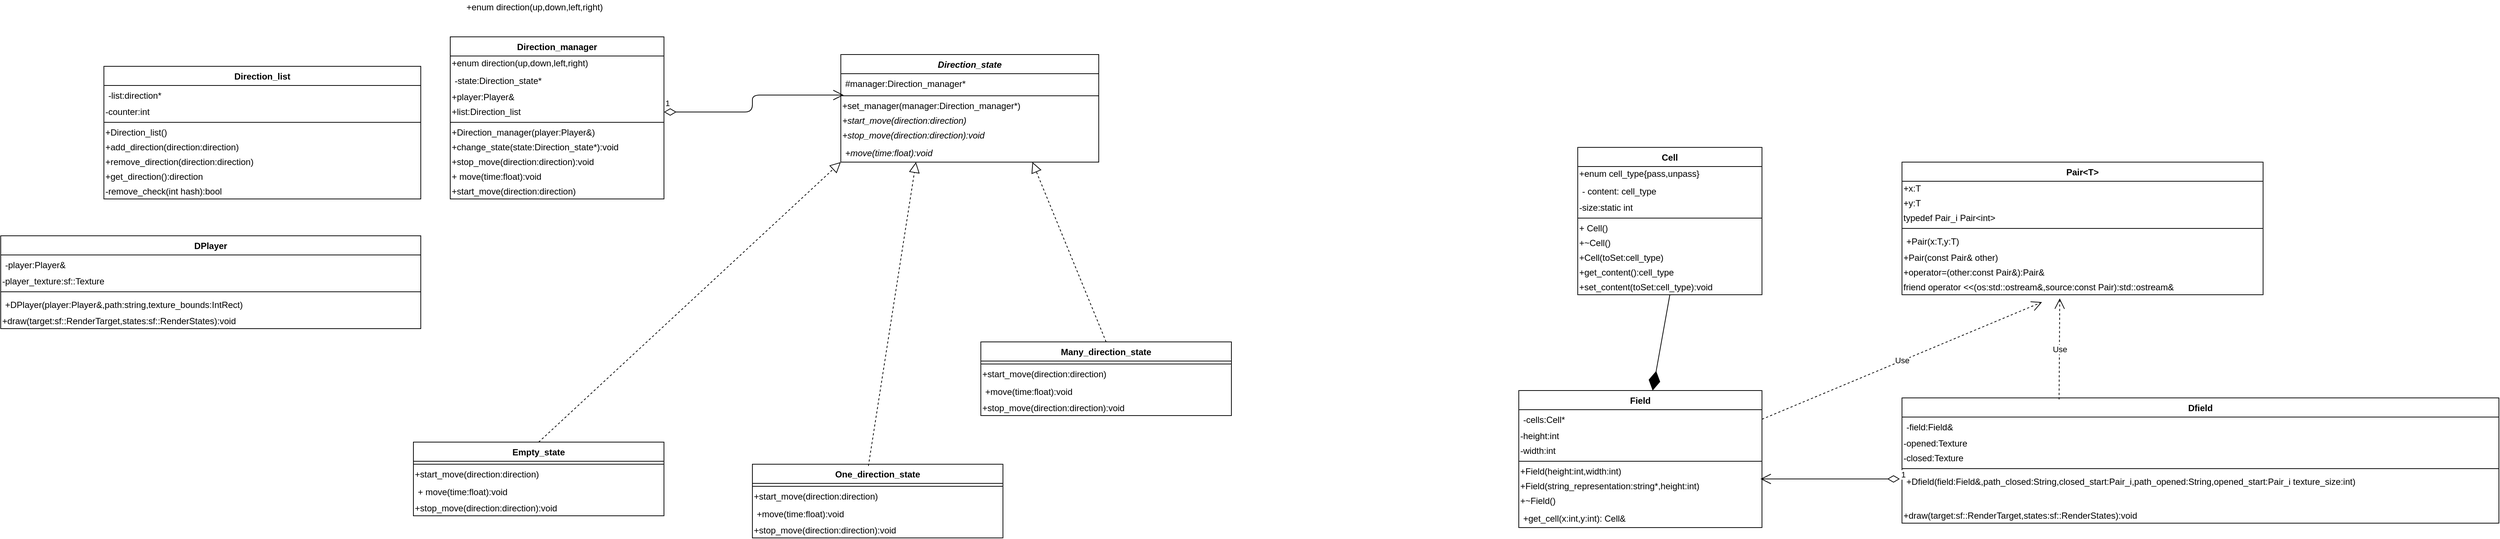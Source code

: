 <mxfile version="14.5.7" type="github">
  <diagram name="Page-1" id="e7e014a7-5840-1c2e-5031-d8a46d1fe8dd">
    <mxGraphModel dx="3139" dy="487" grid="1" gridSize="10" guides="1" tooltips="1" connect="1" arrows="1" fold="1" page="1" pageScale="1" pageWidth="1169" pageHeight="826" background="#ffffff" math="0" shadow="0">
      <root>
        <mxCell id="0" />
        <mxCell id="1" parent="0" />
        <mxCell id="MpmSZw6heoh9v0yhd0qV-53" value="Cell" style="swimlane;fontStyle=1;align=center;verticalAlign=top;childLayout=stackLayout;horizontal=1;startSize=26;horizontalStack=0;resizeParent=1;resizeParentMax=0;resizeLast=0;collapsible=1;marginBottom=0;" parent="1" vertex="1">
          <mxGeometry x="600" y="210" width="250" height="200" as="geometry" />
        </mxCell>
        <mxCell id="MpmSZw6heoh9v0yhd0qV-70" value="&lt;div align=&quot;left&quot;&gt;+enum cell_type{pass,unpass}&lt;/div&gt;" style="text;html=1;strokeColor=none;fillColor=none;align=left;verticalAlign=middle;whiteSpace=wrap;rounded=0;" parent="MpmSZw6heoh9v0yhd0qV-53" vertex="1">
          <mxGeometry y="26" width="250" height="20" as="geometry" />
        </mxCell>
        <mxCell id="MpmSZw6heoh9v0yhd0qV-54" value="- content: cell_type" style="text;strokeColor=none;fillColor=none;align=left;verticalAlign=top;spacingLeft=4;spacingRight=4;overflow=hidden;rotatable=0;points=[[0,0.5],[1,0.5]];portConstraint=eastwest;" parent="MpmSZw6heoh9v0yhd0qV-53" vertex="1">
          <mxGeometry y="46" width="250" height="26" as="geometry" />
        </mxCell>
        <mxCell id="kN8OmJiP3MsgrToV_cUY-2" value="&lt;div align=&quot;left&quot;&gt;-size:static int&lt;/div&gt;" style="text;html=1;strokeColor=none;fillColor=none;align=left;verticalAlign=middle;whiteSpace=wrap;rounded=0;" parent="MpmSZw6heoh9v0yhd0qV-53" vertex="1">
          <mxGeometry y="72" width="250" height="20" as="geometry" />
        </mxCell>
        <mxCell id="MpmSZw6heoh9v0yhd0qV-55" value="" style="line;strokeWidth=1;fillColor=none;align=left;verticalAlign=middle;spacingTop=-1;spacingLeft=3;spacingRight=3;rotatable=0;labelPosition=right;points=[];portConstraint=eastwest;" parent="MpmSZw6heoh9v0yhd0qV-53" vertex="1">
          <mxGeometry y="92" width="250" height="8" as="geometry" />
        </mxCell>
        <mxCell id="MpmSZw6heoh9v0yhd0qV-74" value="&lt;div align=&quot;left&quot;&gt;+ Cell()&lt;/div&gt;" style="text;html=1;strokeColor=none;fillColor=none;align=left;verticalAlign=middle;whiteSpace=wrap;rounded=0;" parent="MpmSZw6heoh9v0yhd0qV-53" vertex="1">
          <mxGeometry y="100" width="250" height="20" as="geometry" />
        </mxCell>
        <mxCell id="MpmSZw6heoh9v0yhd0qV-67" value="&lt;div align=&quot;left&quot;&gt;+~Cell()&lt;/div&gt;" style="text;html=1;strokeColor=none;fillColor=none;align=left;verticalAlign=middle;whiteSpace=wrap;rounded=0;" parent="MpmSZw6heoh9v0yhd0qV-53" vertex="1">
          <mxGeometry y="120" width="250" height="20" as="geometry" />
        </mxCell>
        <mxCell id="MpmSZw6heoh9v0yhd0qV-66" value="&lt;div align=&quot;left&quot;&gt;+Cell(toSet:cell_type)&lt;/div&gt;" style="text;html=1;strokeColor=none;fillColor=none;align=left;verticalAlign=middle;whiteSpace=wrap;rounded=0;" parent="MpmSZw6heoh9v0yhd0qV-53" vertex="1">
          <mxGeometry y="140" width="250" height="20" as="geometry" />
        </mxCell>
        <mxCell id="MpmSZw6heoh9v0yhd0qV-69" value="&lt;div align=&quot;left&quot;&gt;+get_content():cell_type&lt;/div&gt;" style="text;html=1;strokeColor=none;fillColor=none;align=left;verticalAlign=middle;whiteSpace=wrap;rounded=0;" parent="MpmSZw6heoh9v0yhd0qV-53" vertex="1">
          <mxGeometry y="160" width="250" height="20" as="geometry" />
        </mxCell>
        <mxCell id="MpmSZw6heoh9v0yhd0qV-75" value="&lt;div align=&quot;left&quot;&gt;+set_content(toSet:cell_type):void&lt;br&gt;&lt;/div&gt;" style="text;html=1;strokeColor=none;fillColor=none;align=left;verticalAlign=middle;whiteSpace=wrap;rounded=0;" parent="MpmSZw6heoh9v0yhd0qV-53" vertex="1">
          <mxGeometry y="180" width="250" height="20" as="geometry" />
        </mxCell>
        <mxCell id="MpmSZw6heoh9v0yhd0qV-57" value="Field" style="swimlane;fontStyle=1;align=center;verticalAlign=top;childLayout=stackLayout;horizontal=1;startSize=26;horizontalStack=0;resizeParent=1;resizeParentMax=0;resizeLast=0;collapsible=1;marginBottom=0;" parent="1" vertex="1">
          <mxGeometry x="520" y="540" width="330" height="186" as="geometry" />
        </mxCell>
        <mxCell id="MpmSZw6heoh9v0yhd0qV-58" value="-cells:Cell*" style="text;strokeColor=none;fillColor=none;align=left;verticalAlign=top;spacingLeft=4;spacingRight=4;overflow=hidden;rotatable=0;points=[[0,0.5],[1,0.5]];portConstraint=eastwest;" parent="MpmSZw6heoh9v0yhd0qV-57" vertex="1">
          <mxGeometry y="26" width="330" height="26" as="geometry" />
        </mxCell>
        <mxCell id="MpmSZw6heoh9v0yhd0qV-64" value="&lt;div align=&quot;left&quot;&gt;-height:int&lt;br&gt;&lt;/div&gt;" style="text;html=1;strokeColor=none;fillColor=none;align=left;verticalAlign=middle;whiteSpace=wrap;rounded=0;" parent="MpmSZw6heoh9v0yhd0qV-57" vertex="1">
          <mxGeometry y="52" width="330" height="20" as="geometry" />
        </mxCell>
        <mxCell id="MpmSZw6heoh9v0yhd0qV-65" value="&lt;div align=&quot;left&quot;&gt;-width:int&lt;/div&gt;" style="text;html=1;strokeColor=none;fillColor=none;align=left;verticalAlign=middle;whiteSpace=wrap;rounded=0;" parent="MpmSZw6heoh9v0yhd0qV-57" vertex="1">
          <mxGeometry y="72" width="330" height="20" as="geometry" />
        </mxCell>
        <mxCell id="MpmSZw6heoh9v0yhd0qV-59" value="" style="line;strokeWidth=1;fillColor=none;align=left;verticalAlign=middle;spacingTop=-1;spacingLeft=3;spacingRight=3;rotatable=0;labelPosition=right;points=[];portConstraint=eastwest;" parent="MpmSZw6heoh9v0yhd0qV-57" vertex="1">
          <mxGeometry y="92" width="330" height="8" as="geometry" />
        </mxCell>
        <mxCell id="MpmSZw6heoh9v0yhd0qV-81" value="&lt;div align=&quot;left&quot;&gt;+Field(height:int,width:int)&lt;/div&gt;" style="text;html=1;strokeColor=none;fillColor=none;align=left;verticalAlign=middle;whiteSpace=wrap;rounded=0;" parent="MpmSZw6heoh9v0yhd0qV-57" vertex="1">
          <mxGeometry y="100" width="330" height="20" as="geometry" />
        </mxCell>
        <mxCell id="MpmSZw6heoh9v0yhd0qV-82" value="&lt;div align=&quot;left&quot;&gt;+Field(string_representation:string*,height:int)&lt;/div&gt;" style="text;html=1;strokeColor=none;fillColor=none;align=left;verticalAlign=middle;whiteSpace=wrap;rounded=0;" parent="MpmSZw6heoh9v0yhd0qV-57" vertex="1">
          <mxGeometry y="120" width="330" height="20" as="geometry" />
        </mxCell>
        <mxCell id="Y_DRZbf8Gvfk2xtCwnfg-22" value="&lt;div align=&quot;left&quot;&gt;+~Field()&lt;/div&gt;" style="text;html=1;strokeColor=none;fillColor=none;align=left;verticalAlign=middle;whiteSpace=wrap;rounded=0;" parent="MpmSZw6heoh9v0yhd0qV-57" vertex="1">
          <mxGeometry y="140" width="330" height="20" as="geometry" />
        </mxCell>
        <mxCell id="MpmSZw6heoh9v0yhd0qV-60" value="+get_cell(x:int,y:int): Cell&amp; " style="text;strokeColor=none;fillColor=none;align=left;verticalAlign=top;spacingLeft=4;spacingRight=4;overflow=hidden;rotatable=0;points=[[0,0.5],[1,0.5]];portConstraint=eastwest;" parent="MpmSZw6heoh9v0yhd0qV-57" vertex="1">
          <mxGeometry y="160" width="330" height="26" as="geometry" />
        </mxCell>
        <mxCell id="7PPTtW4vlPHc0rOXR-Uv-21" value="Use" style="endArrow=open;endSize=12;dashed=1;html=1;entryX=1;entryY=0.5;entryDx=0;entryDy=0;exitX=1;exitY=0.5;exitDx=0;exitDy=0;" parent="MpmSZw6heoh9v0yhd0qV-57" source="MpmSZw6heoh9v0yhd0qV-58" edge="1">
          <mxGeometry width="160" relative="1" as="geometry">
            <mxPoint x="480" y="-10" as="sourcePoint" />
            <mxPoint x="710" y="-120" as="targetPoint" />
          </mxGeometry>
        </mxCell>
        <mxCell id="MpmSZw6heoh9v0yhd0qV-76" value="" style="endArrow=diamondThin;endFill=1;endSize=24;html=1;exitX=0.5;exitY=1;exitDx=0;exitDy=0;" parent="1" source="MpmSZw6heoh9v0yhd0qV-75" target="MpmSZw6heoh9v0yhd0qV-57" edge="1">
          <mxGeometry width="160" relative="1" as="geometry">
            <mxPoint x="690" y="510" as="sourcePoint" />
            <mxPoint x="850" y="510" as="targetPoint" />
          </mxGeometry>
        </mxCell>
        <mxCell id="MpmSZw6heoh9v0yhd0qV-77" value="Dfield" style="swimlane;fontStyle=1;align=center;verticalAlign=top;childLayout=stackLayout;horizontal=1;startSize=26;horizontalStack=0;resizeParent=1;resizeParentMax=0;resizeLast=0;collapsible=1;marginBottom=0;" parent="1" vertex="1">
          <mxGeometry x="1040" y="550" width="810" height="170" as="geometry" />
        </mxCell>
        <mxCell id="MpmSZw6heoh9v0yhd0qV-78" value="-field:Field&amp;" style="text;strokeColor=none;fillColor=none;align=left;verticalAlign=top;spacingLeft=4;spacingRight=4;overflow=hidden;rotatable=0;points=[[0,0.5],[1,0.5]];portConstraint=eastwest;" parent="MpmSZw6heoh9v0yhd0qV-77" vertex="1">
          <mxGeometry y="26" width="810" height="26" as="geometry" />
        </mxCell>
        <mxCell id="Y_DRZbf8Gvfk2xtCwnfg-1" value="&lt;div align=&quot;left&quot;&gt;-opened:Texture&lt;br&gt;&lt;/div&gt;" style="text;html=1;strokeColor=none;fillColor=none;align=left;verticalAlign=middle;whiteSpace=wrap;rounded=0;" parent="MpmSZw6heoh9v0yhd0qV-77" vertex="1">
          <mxGeometry y="52" width="810" height="20" as="geometry" />
        </mxCell>
        <mxCell id="Y_DRZbf8Gvfk2xtCwnfg-13" value="&lt;div align=&quot;left&quot;&gt;-closed:Texture&lt;/div&gt;" style="text;html=1;strokeColor=none;fillColor=none;align=left;verticalAlign=middle;whiteSpace=wrap;rounded=0;" parent="MpmSZw6heoh9v0yhd0qV-77" vertex="1">
          <mxGeometry y="72" width="810" height="20" as="geometry" />
        </mxCell>
        <mxCell id="MpmSZw6heoh9v0yhd0qV-79" value="" style="line;strokeWidth=1;fillColor=none;align=left;verticalAlign=middle;spacingTop=-1;spacingLeft=3;spacingRight=3;rotatable=0;labelPosition=right;points=[];portConstraint=eastwest;" parent="MpmSZw6heoh9v0yhd0qV-77" vertex="1">
          <mxGeometry y="92" width="810" height="8" as="geometry" />
        </mxCell>
        <mxCell id="MpmSZw6heoh9v0yhd0qV-80" value="+Dfield(field:Field&amp;,path_closed:String,closed_start:Pair_i,path_opened:String,opened_start:Pair_i texture_size:int)" style="text;strokeColor=none;fillColor=none;align=left;verticalAlign=top;spacingLeft=4;spacingRight=4;overflow=hidden;rotatable=0;points=[[0,0.5],[1,0.5]];portConstraint=eastwest;" parent="MpmSZw6heoh9v0yhd0qV-77" vertex="1">
          <mxGeometry y="100" width="810" height="50" as="geometry" />
        </mxCell>
        <mxCell id="7PPTtW4vlPHc0rOXR-Uv-1" value="&lt;div align=&quot;left&quot;&gt;+draw(target:sf::RenderTarget,states:sf::RenderStates):void&lt;/div&gt;" style="text;html=1;strokeColor=none;fillColor=none;align=left;verticalAlign=middle;whiteSpace=wrap;rounded=0;" parent="MpmSZw6heoh9v0yhd0qV-77" vertex="1">
          <mxGeometry y="150" width="810" height="20" as="geometry" />
        </mxCell>
        <mxCell id="7PPTtW4vlPHc0rOXR-Uv-5" value="1" style="endArrow=open;html=1;endSize=12;startArrow=diamondThin;startSize=14;startFill=0;edgeStyle=orthogonalEdgeStyle;align=left;verticalAlign=bottom;" parent="1" edge="1">
          <mxGeometry x="-1" y="3" relative="1" as="geometry">
            <mxPoint x="1037" y="660" as="sourcePoint" />
            <mxPoint x="848" y="660" as="targetPoint" />
          </mxGeometry>
        </mxCell>
        <mxCell id="7PPTtW4vlPHc0rOXR-Uv-6" value="Pair&lt;T&gt;" style="swimlane;fontStyle=1;align=center;verticalAlign=top;childLayout=stackLayout;horizontal=1;startSize=26;horizontalStack=0;resizeParent=1;resizeParentMax=0;resizeLast=0;collapsible=1;marginBottom=0;" parent="1" vertex="1">
          <mxGeometry x="1040" y="230" width="490" height="180" as="geometry" />
        </mxCell>
        <mxCell id="7PPTtW4vlPHc0rOXR-Uv-11" value="+x:T" style="text;html=1;strokeColor=none;fillColor=none;align=left;verticalAlign=middle;whiteSpace=wrap;rounded=0;" parent="7PPTtW4vlPHc0rOXR-Uv-6" vertex="1">
          <mxGeometry y="26" width="490" height="20" as="geometry" />
        </mxCell>
        <mxCell id="7PPTtW4vlPHc0rOXR-Uv-10" value="&lt;div align=&quot;left&quot;&gt;+y:T&lt;/div&gt;" style="text;html=1;strokeColor=none;fillColor=none;align=left;verticalAlign=middle;whiteSpace=wrap;rounded=0;" parent="7PPTtW4vlPHc0rOXR-Uv-6" vertex="1">
          <mxGeometry y="46" width="490" height="20" as="geometry" />
        </mxCell>
        <mxCell id="7PPTtW4vlPHc0rOXR-Uv-18" value="&lt;div align=&quot;left&quot;&gt;typedef Pair_i Pair&amp;lt;int&amp;gt;&lt;/div&gt;" style="text;html=1;strokeColor=none;fillColor=none;align=left;verticalAlign=middle;whiteSpace=wrap;rounded=0;" parent="7PPTtW4vlPHc0rOXR-Uv-6" vertex="1">
          <mxGeometry y="66" width="490" height="20" as="geometry" />
        </mxCell>
        <mxCell id="7PPTtW4vlPHc0rOXR-Uv-8" value="" style="line;strokeWidth=1;fillColor=none;align=left;verticalAlign=middle;spacingTop=-1;spacingLeft=3;spacingRight=3;rotatable=0;labelPosition=right;points=[];portConstraint=eastwest;" parent="7PPTtW4vlPHc0rOXR-Uv-6" vertex="1">
          <mxGeometry y="86" width="490" height="8" as="geometry" />
        </mxCell>
        <mxCell id="7PPTtW4vlPHc0rOXR-Uv-9" value="+Pair(x:T,y:T)" style="text;strokeColor=none;fillColor=none;align=left;verticalAlign=top;spacingLeft=4;spacingRight=4;overflow=hidden;rotatable=0;points=[[0,0.5],[1,0.5]];portConstraint=eastwest;" parent="7PPTtW4vlPHc0rOXR-Uv-6" vertex="1">
          <mxGeometry y="94" width="490" height="26" as="geometry" />
        </mxCell>
        <mxCell id="7PPTtW4vlPHc0rOXR-Uv-12" value="&lt;div align=&quot;left&quot;&gt;+Pair(const Pair&amp;amp; other)&lt;br&gt;&lt;/div&gt;" style="text;html=1;strokeColor=none;fillColor=none;align=left;verticalAlign=middle;whiteSpace=wrap;rounded=0;" parent="7PPTtW4vlPHc0rOXR-Uv-6" vertex="1">
          <mxGeometry y="120" width="490" height="20" as="geometry" />
        </mxCell>
        <mxCell id="7PPTtW4vlPHc0rOXR-Uv-15" value="&lt;div align=&quot;left&quot;&gt;+operator=(other:const Pair&amp;amp;):Pair&amp;amp;&lt;br&gt;&lt;/div&gt;" style="text;html=1;strokeColor=none;fillColor=none;align=left;verticalAlign=middle;whiteSpace=wrap;rounded=0;" parent="7PPTtW4vlPHc0rOXR-Uv-6" vertex="1">
          <mxGeometry y="140" width="490" height="20" as="geometry" />
        </mxCell>
        <mxCell id="7PPTtW4vlPHc0rOXR-Uv-17" value="&lt;div&gt;friend operator &amp;lt;&amp;lt;(os:std::ostream&amp;amp;,source:const Pair):std::ostream&amp;amp;&lt;br&gt;&lt;/div&gt;" style="text;html=1;strokeColor=none;fillColor=none;align=left;verticalAlign=middle;whiteSpace=wrap;rounded=0;" parent="7PPTtW4vlPHc0rOXR-Uv-6" vertex="1">
          <mxGeometry y="160" width="490" height="20" as="geometry" />
        </mxCell>
        <mxCell id="7PPTtW4vlPHc0rOXR-Uv-19" value="Use" style="endArrow=open;endSize=12;dashed=1;html=1;entryX=0.392;entryY=1.25;entryDx=0;entryDy=0;exitX=0.236;exitY=0.011;exitDx=0;exitDy=0;exitPerimeter=0;entryPerimeter=0;" parent="1" edge="1">
          <mxGeometry width="160" relative="1" as="geometry">
            <mxPoint x="1253.16" y="552.09" as="sourcePoint" />
            <mxPoint x="1254.08" y="415" as="targetPoint" />
          </mxGeometry>
        </mxCell>
        <mxCell id="LGpfkNOpEjkACR8kou12-1" value="Direction_manager" style="swimlane;fontStyle=1;align=center;verticalAlign=top;childLayout=stackLayout;horizontal=1;startSize=26;horizontalStack=0;resizeParent=1;resizeParentMax=0;resizeLast=0;collapsible=1;marginBottom=0;" parent="1" vertex="1">
          <mxGeometry x="-930" y="60" width="290" height="220" as="geometry" />
        </mxCell>
        <mxCell id="LGpfkNOpEjkACR8kou12-35" value="&lt;div align=&quot;left&quot;&gt;+enum direction(up,down,left,right)&lt;br&gt;&lt;/div&gt;" style="text;html=1;strokeColor=none;fillColor=none;align=left;verticalAlign=middle;whiteSpace=wrap;rounded=0;" parent="LGpfkNOpEjkACR8kou12-1" vertex="1">
          <mxGeometry y="26" width="290" height="20" as="geometry" />
        </mxCell>
        <mxCell id="LGpfkNOpEjkACR8kou12-2" value="-state:Direction_state*" style="text;strokeColor=none;fillColor=none;align=left;verticalAlign=top;spacingLeft=4;spacingRight=4;overflow=hidden;rotatable=0;points=[[0,0.5],[1,0.5]];portConstraint=eastwest;" parent="LGpfkNOpEjkACR8kou12-1" vertex="1">
          <mxGeometry y="46" width="290" height="26" as="geometry" />
        </mxCell>
        <mxCell id="bZ3cJJrWvmUA5AiKP7kB-26" value="+player:Player&amp;amp;" style="text;html=1;strokeColor=none;fillColor=none;align=left;verticalAlign=middle;whiteSpace=wrap;rounded=0;" parent="LGpfkNOpEjkACR8kou12-1" vertex="1">
          <mxGeometry y="72" width="290" height="20" as="geometry" />
        </mxCell>
        <mxCell id="LGpfkNOpEjkACR8kou12-31" value="&lt;div&gt;+list:Direction_list&lt;br&gt;&lt;/div&gt;" style="text;html=1;strokeColor=none;fillColor=none;align=left;verticalAlign=middle;whiteSpace=wrap;rounded=0;" parent="LGpfkNOpEjkACR8kou12-1" vertex="1">
          <mxGeometry y="92" width="290" height="20" as="geometry" />
        </mxCell>
        <mxCell id="LGpfkNOpEjkACR8kou12-3" value="" style="line;strokeWidth=1;fillColor=none;align=left;verticalAlign=middle;spacingTop=-1;spacingLeft=3;spacingRight=3;rotatable=0;labelPosition=right;points=[];portConstraint=eastwest;" parent="LGpfkNOpEjkACR8kou12-1" vertex="1">
          <mxGeometry y="112" width="290" height="8" as="geometry" />
        </mxCell>
        <mxCell id="bZ3cJJrWvmUA5AiKP7kB-2" value="+Direction_manager(player:Player&amp;amp;)" style="text;html=1;strokeColor=none;fillColor=none;align=left;verticalAlign=middle;whiteSpace=wrap;rounded=0;" parent="LGpfkNOpEjkACR8kou12-1" vertex="1">
          <mxGeometry y="120" width="290" height="20" as="geometry" />
        </mxCell>
        <mxCell id="bZ3cJJrWvmUA5AiKP7kB-3" value="+change_state(state:Direction_state*):void" style="text;html=1;strokeColor=none;fillColor=none;align=left;verticalAlign=middle;whiteSpace=wrap;rounded=0;" parent="LGpfkNOpEjkACR8kou12-1" vertex="1">
          <mxGeometry y="140" width="290" height="20" as="geometry" />
        </mxCell>
        <mxCell id="bZ3cJJrWvmUA5AiKP7kB-19" value="&lt;div align=&quot;left&quot;&gt;+stop_move(direction:direction):void&lt;/div&gt;" style="text;html=1;strokeColor=none;fillColor=none;align=left;verticalAlign=middle;whiteSpace=wrap;rounded=0;" parent="LGpfkNOpEjkACR8kou12-1" vertex="1">
          <mxGeometry y="160" width="290" height="20" as="geometry" />
        </mxCell>
        <mxCell id="bZ3cJJrWvmUA5AiKP7kB-1" value="&lt;div align=&quot;left&quot;&gt;+ move(time:float):void &lt;/div&gt;" style="text;html=1;strokeColor=none;fillColor=none;align=left;verticalAlign=middle;whiteSpace=wrap;rounded=0;" parent="LGpfkNOpEjkACR8kou12-1" vertex="1">
          <mxGeometry y="180" width="290" height="20" as="geometry" />
        </mxCell>
        <mxCell id="bZ3cJJrWvmUA5AiKP7kB-24" value="+start_move(direction:direction)" style="text;html=1;strokeColor=none;fillColor=none;align=left;verticalAlign=middle;whiteSpace=wrap;rounded=0;" parent="LGpfkNOpEjkACR8kou12-1" vertex="1">
          <mxGeometry y="200" width="290" height="20" as="geometry" />
        </mxCell>
        <mxCell id="LGpfkNOpEjkACR8kou12-5" value="Direction_state" style="swimlane;fontStyle=3;align=center;verticalAlign=top;childLayout=stackLayout;horizontal=1;startSize=26;horizontalStack=0;resizeParent=1;resizeParentMax=0;resizeLast=0;collapsible=1;marginBottom=0;" parent="1" vertex="1">
          <mxGeometry x="-400" y="84" width="350" height="146" as="geometry" />
        </mxCell>
        <mxCell id="LGpfkNOpEjkACR8kou12-6" value="#manager:Direction_manager*" style="text;strokeColor=none;fillColor=none;align=left;verticalAlign=top;spacingLeft=4;spacingRight=4;overflow=hidden;rotatable=0;points=[[0,0.5],[1,0.5]];portConstraint=eastwest;" parent="LGpfkNOpEjkACR8kou12-5" vertex="1">
          <mxGeometry y="26" width="350" height="26" as="geometry" />
        </mxCell>
        <mxCell id="LGpfkNOpEjkACR8kou12-7" value="" style="line;strokeWidth=1;fillColor=none;align=left;verticalAlign=middle;spacingTop=-1;spacingLeft=3;spacingRight=3;rotatable=0;labelPosition=right;points=[];portConstraint=eastwest;" parent="LGpfkNOpEjkACR8kou12-5" vertex="1">
          <mxGeometry y="52" width="350" height="8" as="geometry" />
        </mxCell>
        <mxCell id="bZ3cJJrWvmUA5AiKP7kB-29" value="+set_manager(manager:Direction_manager*)" style="text;html=1;strokeColor=none;fillColor=none;align=left;verticalAlign=middle;whiteSpace=wrap;rounded=0;" parent="LGpfkNOpEjkACR8kou12-5" vertex="1">
          <mxGeometry y="60" width="350" height="20" as="geometry" />
        </mxCell>
        <mxCell id="bZ3cJJrWvmUA5AiKP7kB-30" value="&lt;i&gt;+start_move(direction:direction)&lt;/i&gt;" style="text;html=1;strokeColor=none;fillColor=none;align=left;verticalAlign=middle;whiteSpace=wrap;rounded=0;" parent="LGpfkNOpEjkACR8kou12-5" vertex="1">
          <mxGeometry y="80" width="350" height="20" as="geometry" />
        </mxCell>
        <mxCell id="bZ3cJJrWvmUA5AiKP7kB-31" value="&lt;div align=&quot;left&quot;&gt;&lt;i&gt;+stop_move(direction:direction):void&lt;/i&gt;&lt;/div&gt;" style="text;html=1;strokeColor=none;fillColor=none;align=left;verticalAlign=middle;whiteSpace=wrap;rounded=0;" parent="LGpfkNOpEjkACR8kou12-5" vertex="1">
          <mxGeometry y="100" width="350" height="20" as="geometry" />
        </mxCell>
        <mxCell id="LGpfkNOpEjkACR8kou12-8" value="+move(time:float):void " style="text;strokeColor=none;fillColor=none;align=left;verticalAlign=top;spacingLeft=4;spacingRight=4;overflow=hidden;rotatable=0;points=[[0,0.5],[1,0.5]];portConstraint=eastwest;fontStyle=2" parent="LGpfkNOpEjkACR8kou12-5" vertex="1">
          <mxGeometry y="120" width="350" height="26" as="geometry" />
        </mxCell>
        <mxCell id="LGpfkNOpEjkACR8kou12-9" value="1" style="endArrow=open;html=1;endSize=12;startArrow=diamondThin;startSize=14;startFill=0;edgeStyle=orthogonalEdgeStyle;align=left;verticalAlign=bottom;entryX=0.011;entryY=0.375;entryDx=0;entryDy=0;entryPerimeter=0;exitX=1;exitY=0.5;exitDx=0;exitDy=0;exitPerimeter=0;" parent="1" source="LGpfkNOpEjkACR8kou12-31" target="LGpfkNOpEjkACR8kou12-7" edge="1">
          <mxGeometry x="-1" y="3" relative="1" as="geometry">
            <mxPoint x="-620" y="177" as="sourcePoint" />
            <mxPoint x="-310" y="270" as="targetPoint" />
          </mxGeometry>
        </mxCell>
        <mxCell id="LGpfkNOpEjkACR8kou12-11" value="Empty_state" style="swimlane;fontStyle=1;align=center;verticalAlign=top;childLayout=stackLayout;horizontal=1;startSize=26;horizontalStack=0;resizeParent=1;resizeParentMax=0;resizeLast=0;collapsible=1;marginBottom=0;" parent="1" vertex="1">
          <mxGeometry x="-980" y="610" width="340" height="100" as="geometry" />
        </mxCell>
        <mxCell id="LGpfkNOpEjkACR8kou12-13" value="" style="line;strokeWidth=1;fillColor=none;align=left;verticalAlign=middle;spacingTop=-1;spacingLeft=3;spacingRight=3;rotatable=0;labelPosition=right;points=[];portConstraint=eastwest;" parent="LGpfkNOpEjkACR8kou12-11" vertex="1">
          <mxGeometry y="26" width="340" height="8" as="geometry" />
        </mxCell>
        <mxCell id="iuFqyXQbtMhPvQ4OZ5Or-3" value="+start_move(direction:direction)" style="text;html=1;strokeColor=none;fillColor=none;align=left;verticalAlign=middle;whiteSpace=wrap;rounded=0;" parent="LGpfkNOpEjkACR8kou12-11" vertex="1">
          <mxGeometry y="34" width="340" height="20" as="geometry" />
        </mxCell>
        <mxCell id="bZ3cJJrWvmUA5AiKP7kB-4" value="+ move(time:float):void " style="text;strokeColor=none;fillColor=none;align=left;verticalAlign=top;spacingLeft=4;spacingRight=4;overflow=hidden;rotatable=0;points=[[0,0.5],[1,0.5]];portConstraint=eastwest;fontStyle=0" parent="LGpfkNOpEjkACR8kou12-11" vertex="1">
          <mxGeometry y="54" width="340" height="26" as="geometry" />
        </mxCell>
        <mxCell id="iuFqyXQbtMhPvQ4OZ5Or-6" value="&lt;div align=&quot;left&quot;&gt;+stop_move(direction:direction):void&lt;/div&gt;" style="text;html=1;strokeColor=none;fillColor=none;align=left;verticalAlign=middle;whiteSpace=wrap;rounded=0;" parent="LGpfkNOpEjkACR8kou12-11" vertex="1">
          <mxGeometry y="80" width="340" height="20" as="geometry" />
        </mxCell>
        <mxCell id="LGpfkNOpEjkACR8kou12-19" value="One_direction_state" style="swimlane;fontStyle=1;align=center;verticalAlign=top;childLayout=stackLayout;horizontal=1;startSize=26;horizontalStack=0;resizeParent=1;resizeParentMax=0;resizeLast=0;collapsible=1;marginBottom=0;" parent="1" vertex="1">
          <mxGeometry x="-520" y="640" width="340" height="100" as="geometry" />
        </mxCell>
        <mxCell id="LGpfkNOpEjkACR8kou12-21" value="" style="line;strokeWidth=1;fillColor=none;align=left;verticalAlign=middle;spacingTop=-1;spacingLeft=3;spacingRight=3;rotatable=0;labelPosition=right;points=[];portConstraint=eastwest;" parent="LGpfkNOpEjkACR8kou12-19" vertex="1">
          <mxGeometry y="26" width="340" height="8" as="geometry" />
        </mxCell>
        <mxCell id="iuFqyXQbtMhPvQ4OZ5Or-2" value="+start_move(direction:direction)" style="text;html=1;strokeColor=none;fillColor=none;align=left;verticalAlign=middle;whiteSpace=wrap;rounded=0;" parent="LGpfkNOpEjkACR8kou12-19" vertex="1">
          <mxGeometry y="34" width="340" height="20" as="geometry" />
        </mxCell>
        <mxCell id="bZ3cJJrWvmUA5AiKP7kB-5" value="+move(time:float):void " style="text;strokeColor=none;fillColor=none;align=left;verticalAlign=top;spacingLeft=4;spacingRight=4;overflow=hidden;rotatable=0;points=[[0,0.5],[1,0.5]];portConstraint=eastwest;fontStyle=0" parent="LGpfkNOpEjkACR8kou12-19" vertex="1">
          <mxGeometry y="54" width="340" height="26" as="geometry" />
        </mxCell>
        <mxCell id="iuFqyXQbtMhPvQ4OZ5Or-5" value="&lt;div align=&quot;left&quot;&gt;+stop_move(direction:direction):void&lt;/div&gt;" style="text;html=1;strokeColor=none;fillColor=none;align=left;verticalAlign=middle;whiteSpace=wrap;rounded=0;" parent="LGpfkNOpEjkACR8kou12-19" vertex="1">
          <mxGeometry y="80" width="340" height="20" as="geometry" />
        </mxCell>
        <mxCell id="LGpfkNOpEjkACR8kou12-23" value="Many_direction_state" style="swimlane;fontStyle=1;align=center;verticalAlign=top;childLayout=stackLayout;horizontal=1;startSize=26;horizontalStack=0;resizeParent=1;resizeParentMax=0;resizeLast=0;collapsible=1;marginBottom=0;" parent="1" vertex="1">
          <mxGeometry x="-210" y="474" width="340" height="100" as="geometry" />
        </mxCell>
        <mxCell id="LGpfkNOpEjkACR8kou12-25" value="" style="line;strokeWidth=1;fillColor=none;align=left;verticalAlign=middle;spacingTop=-1;spacingLeft=3;spacingRight=3;rotatable=0;labelPosition=right;points=[];portConstraint=eastwest;" parent="LGpfkNOpEjkACR8kou12-23" vertex="1">
          <mxGeometry y="26" width="340" height="8" as="geometry" />
        </mxCell>
        <mxCell id="iuFqyXQbtMhPvQ4OZ5Or-1" value="+start_move(direction:direction)" style="text;html=1;strokeColor=none;fillColor=none;align=left;verticalAlign=middle;whiteSpace=wrap;rounded=0;" parent="LGpfkNOpEjkACR8kou12-23" vertex="1">
          <mxGeometry y="34" width="340" height="20" as="geometry" />
        </mxCell>
        <mxCell id="bZ3cJJrWvmUA5AiKP7kB-6" value="+move(time:float):void " style="text;strokeColor=none;fillColor=none;align=left;verticalAlign=top;spacingLeft=4;spacingRight=4;overflow=hidden;rotatable=0;points=[[0,0.5],[1,0.5]];portConstraint=eastwest;fontStyle=0" parent="LGpfkNOpEjkACR8kou12-23" vertex="1">
          <mxGeometry y="54" width="340" height="26" as="geometry" />
        </mxCell>
        <mxCell id="iuFqyXQbtMhPvQ4OZ5Or-4" value="&lt;div align=&quot;left&quot;&gt;+stop_move(direction:direction):void&lt;/div&gt;" style="text;html=1;strokeColor=none;fillColor=none;align=left;verticalAlign=middle;whiteSpace=wrap;rounded=0;" parent="LGpfkNOpEjkACR8kou12-23" vertex="1">
          <mxGeometry y="80" width="340" height="20" as="geometry" />
        </mxCell>
        <mxCell id="LGpfkNOpEjkACR8kou12-27" value="" style="endArrow=block;dashed=1;endFill=0;endSize=12;html=1;exitX=0.5;exitY=0;exitDx=0;exitDy=0;entryX=0;entryY=1;entryDx=0;entryDy=0;" parent="1" source="LGpfkNOpEjkACR8kou12-11" target="LGpfkNOpEjkACR8kou12-5" edge="1">
          <mxGeometry width="160" relative="1" as="geometry">
            <mxPoint x="-480" y="280" as="sourcePoint" />
            <mxPoint x="-360" y="210" as="targetPoint" />
          </mxGeometry>
        </mxCell>
        <mxCell id="LGpfkNOpEjkACR8kou12-28" value="" style="endArrow=block;dashed=1;endFill=0;endSize=12;html=1;exitX=0.463;exitY=0.023;exitDx=0;exitDy=0;exitPerimeter=0;" parent="1" source="LGpfkNOpEjkACR8kou12-19" edge="1">
          <mxGeometry width="160" relative="1" as="geometry">
            <mxPoint x="-480" y="280" as="sourcePoint" />
            <mxPoint x="-298" y="230" as="targetPoint" />
          </mxGeometry>
        </mxCell>
        <mxCell id="LGpfkNOpEjkACR8kou12-29" value="" style="endArrow=block;dashed=1;endFill=0;endSize=12;html=1;exitX=0.5;exitY=0;exitDx=0;exitDy=0;" parent="1" source="LGpfkNOpEjkACR8kou12-23" edge="1">
          <mxGeometry width="160" relative="1" as="geometry">
            <mxPoint x="-480" y="280" as="sourcePoint" />
            <mxPoint x="-140" y="230" as="targetPoint" />
          </mxGeometry>
        </mxCell>
        <mxCell id="bZ3cJJrWvmUA5AiKP7kB-7" value="Direction_list" style="swimlane;fontStyle=1;align=center;verticalAlign=top;childLayout=stackLayout;horizontal=1;startSize=26;horizontalStack=0;resizeParent=1;resizeParentMax=0;resizeLast=0;collapsible=1;marginBottom=0;" parent="1" vertex="1">
          <mxGeometry x="-1400" y="100" width="430" height="180" as="geometry" />
        </mxCell>
        <mxCell id="bZ3cJJrWvmUA5AiKP7kB-8" value="-list:direction*" style="text;strokeColor=none;fillColor=none;align=left;verticalAlign=top;spacingLeft=4;spacingRight=4;overflow=hidden;rotatable=0;points=[[0,0.5],[1,0.5]];portConstraint=eastwest;" parent="bZ3cJJrWvmUA5AiKP7kB-7" vertex="1">
          <mxGeometry y="26" width="430" height="26" as="geometry" />
        </mxCell>
        <mxCell id="bZ3cJJrWvmUA5AiKP7kB-14" value="-counter:int" style="text;html=1;strokeColor=none;fillColor=none;align=left;verticalAlign=middle;whiteSpace=wrap;rounded=0;" parent="bZ3cJJrWvmUA5AiKP7kB-7" vertex="1">
          <mxGeometry y="52" width="430" height="20" as="geometry" />
        </mxCell>
        <mxCell id="bZ3cJJrWvmUA5AiKP7kB-9" value="" style="line;strokeWidth=1;fillColor=none;align=left;verticalAlign=middle;spacingTop=-1;spacingLeft=3;spacingRight=3;rotatable=0;labelPosition=right;points=[];portConstraint=eastwest;" parent="bZ3cJJrWvmUA5AiKP7kB-7" vertex="1">
          <mxGeometry y="72" width="430" height="8" as="geometry" />
        </mxCell>
        <mxCell id="bZ3cJJrWvmUA5AiKP7kB-11" value="&lt;div align=&quot;left&quot;&gt;+Direction_list()&lt;/div&gt;" style="text;html=1;strokeColor=none;fillColor=none;align=left;verticalAlign=middle;whiteSpace=wrap;rounded=0;" parent="bZ3cJJrWvmUA5AiKP7kB-7" vertex="1">
          <mxGeometry y="80" width="430" height="20" as="geometry" />
        </mxCell>
        <mxCell id="bZ3cJJrWvmUA5AiKP7kB-12" value="+add_direction(direction:direction)" style="text;html=1;strokeColor=none;fillColor=none;align=left;verticalAlign=middle;whiteSpace=wrap;rounded=0;" parent="bZ3cJJrWvmUA5AiKP7kB-7" vertex="1">
          <mxGeometry y="100" width="430" height="20" as="geometry" />
        </mxCell>
        <mxCell id="bZ3cJJrWvmUA5AiKP7kB-13" value="+remove_direction(direction:direction)" style="text;html=1;strokeColor=none;fillColor=none;align=left;verticalAlign=middle;whiteSpace=wrap;rounded=0;" parent="bZ3cJJrWvmUA5AiKP7kB-7" vertex="1">
          <mxGeometry y="120" width="430" height="20" as="geometry" />
        </mxCell>
        <mxCell id="iuFqyXQbtMhPvQ4OZ5Or-8" value="+get_direction():direction" style="text;html=1;strokeColor=none;fillColor=none;align=left;verticalAlign=middle;whiteSpace=wrap;rounded=0;" parent="bZ3cJJrWvmUA5AiKP7kB-7" vertex="1">
          <mxGeometry y="140" width="430" height="20" as="geometry" />
        </mxCell>
        <mxCell id="-G0NuJozyNrku_4fgWva-2" value="-remove_check(int hash):bool" style="text;html=1;strokeColor=none;fillColor=none;align=left;verticalAlign=middle;whiteSpace=wrap;rounded=0;" vertex="1" parent="bZ3cJJrWvmUA5AiKP7kB-7">
          <mxGeometry y="160" width="430" height="20" as="geometry" />
        </mxCell>
        <mxCell id="-G0NuJozyNrku_4fgWva-1" value="&lt;div align=&quot;left&quot;&gt;+enum direction(up,down,left,right)&lt;br&gt;&lt;/div&gt;" style="text;html=1;strokeColor=none;fillColor=none;align=left;verticalAlign=middle;whiteSpace=wrap;rounded=0;" vertex="1" parent="1">
          <mxGeometry x="-910" y="10" width="290" height="20" as="geometry" />
        </mxCell>
        <mxCell id="-G0NuJozyNrku_4fgWva-3" value="DPlayer" style="swimlane;fontStyle=1;align=center;verticalAlign=top;childLayout=stackLayout;horizontal=1;startSize=26;horizontalStack=0;resizeParent=1;resizeParentMax=0;resizeLast=0;collapsible=1;marginBottom=0;" vertex="1" parent="1">
          <mxGeometry x="-1540" y="330" width="570" height="126" as="geometry" />
        </mxCell>
        <mxCell id="-G0NuJozyNrku_4fgWva-4" value="-player:Player&amp;" style="text;strokeColor=none;fillColor=none;align=left;verticalAlign=top;spacingLeft=4;spacingRight=4;overflow=hidden;rotatable=0;points=[[0,0.5],[1,0.5]];portConstraint=eastwest;" vertex="1" parent="-G0NuJozyNrku_4fgWva-3">
          <mxGeometry y="26" width="570" height="26" as="geometry" />
        </mxCell>
        <mxCell id="-G0NuJozyNrku_4fgWva-8" value="-player_texture:sf::Texture" style="text;html=1;strokeColor=none;fillColor=none;align=left;verticalAlign=middle;whiteSpace=wrap;rounded=0;" vertex="1" parent="-G0NuJozyNrku_4fgWva-3">
          <mxGeometry y="52" width="570" height="20" as="geometry" />
        </mxCell>
        <mxCell id="-G0NuJozyNrku_4fgWva-5" value="" style="line;strokeWidth=1;fillColor=none;align=left;verticalAlign=middle;spacingTop=-1;spacingLeft=3;spacingRight=3;rotatable=0;labelPosition=right;points=[];portConstraint=eastwest;" vertex="1" parent="-G0NuJozyNrku_4fgWva-3">
          <mxGeometry y="72" width="570" height="8" as="geometry" />
        </mxCell>
        <mxCell id="-G0NuJozyNrku_4fgWva-6" value="+DPlayer(player:Player&amp;,path:string,texture_bounds:IntRect)" style="text;strokeColor=none;fillColor=none;align=left;verticalAlign=top;spacingLeft=4;spacingRight=4;overflow=hidden;rotatable=0;points=[[0,0.5],[1,0.5]];portConstraint=eastwest;" vertex="1" parent="-G0NuJozyNrku_4fgWva-3">
          <mxGeometry y="80" width="570" height="26" as="geometry" />
        </mxCell>
        <mxCell id="-G0NuJozyNrku_4fgWva-9" value="&lt;div align=&quot;left&quot;&gt;+draw(target:sf::RenderTarget,states:sf::RenderStates):void&lt;/div&gt;" style="text;html=1;strokeColor=none;fillColor=none;align=left;verticalAlign=middle;whiteSpace=wrap;rounded=0;" vertex="1" parent="-G0NuJozyNrku_4fgWva-3">
          <mxGeometry y="106" width="570" height="20" as="geometry" />
        </mxCell>
      </root>
    </mxGraphModel>
  </diagram>
</mxfile>
